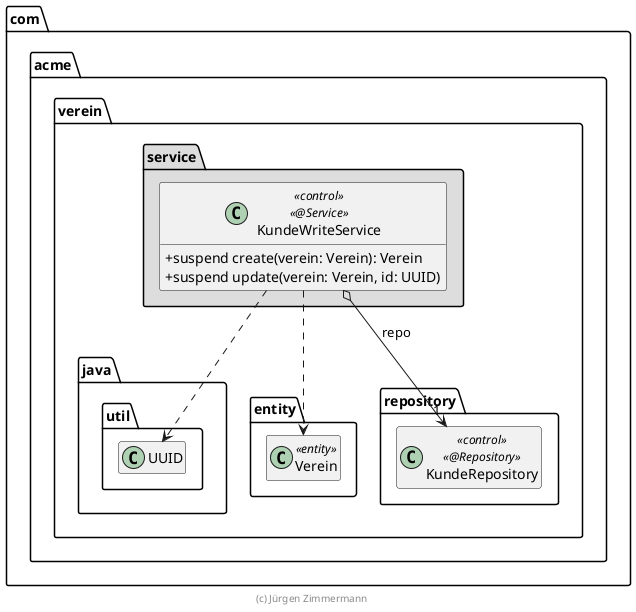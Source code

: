 ' Copyright (C) 2019 - present Juergen Zimmermann, Hochschule Karlsruhe
'
' This program is free software: you can redistribute it and/or modify
' it under the terms of the GNU General Public License as published by
' the Free Software Foundation, either version 3 of the License, or
' (at your option) any later version.
'
' This program is distributed in the hope that it will be useful,
' but WITHOUT ANY WARRANTY; without even the implied warranty of
' MERCHANTABILITY or FITNESS FOR A PARTICULAR PURPOSE.  See the
' GNU General Public License for more details.
'
' You should have received a copy of the GNU General Public License
' along with this program.  If not, see <https://www.gnu.org/licenses/>.
@startuml VereinWriteService

skinparam classAttributeIconSize 0

package com.acme.verein {
    package java.util {
        class UUID
    }
    package entity {
        class Verein << entity >>
    }

    package repository {
        class KundeRepository << control >> << @Repository >>
    }

    package service #DDDDDD {
        class KundeWriteService << control >> << @Service >> {
            + suspend create(verein: Verein): Verein
            + suspend update(verein: Verein, id: UUID)
        }

        KundeWriteService o--> "1" KundeRepository : repo
        KundeWriteService ..> Verein
        KundeWriteService ..> UUID
    }
}

hide empty members

footer (c) Jürgen Zimmermann

@enduml
